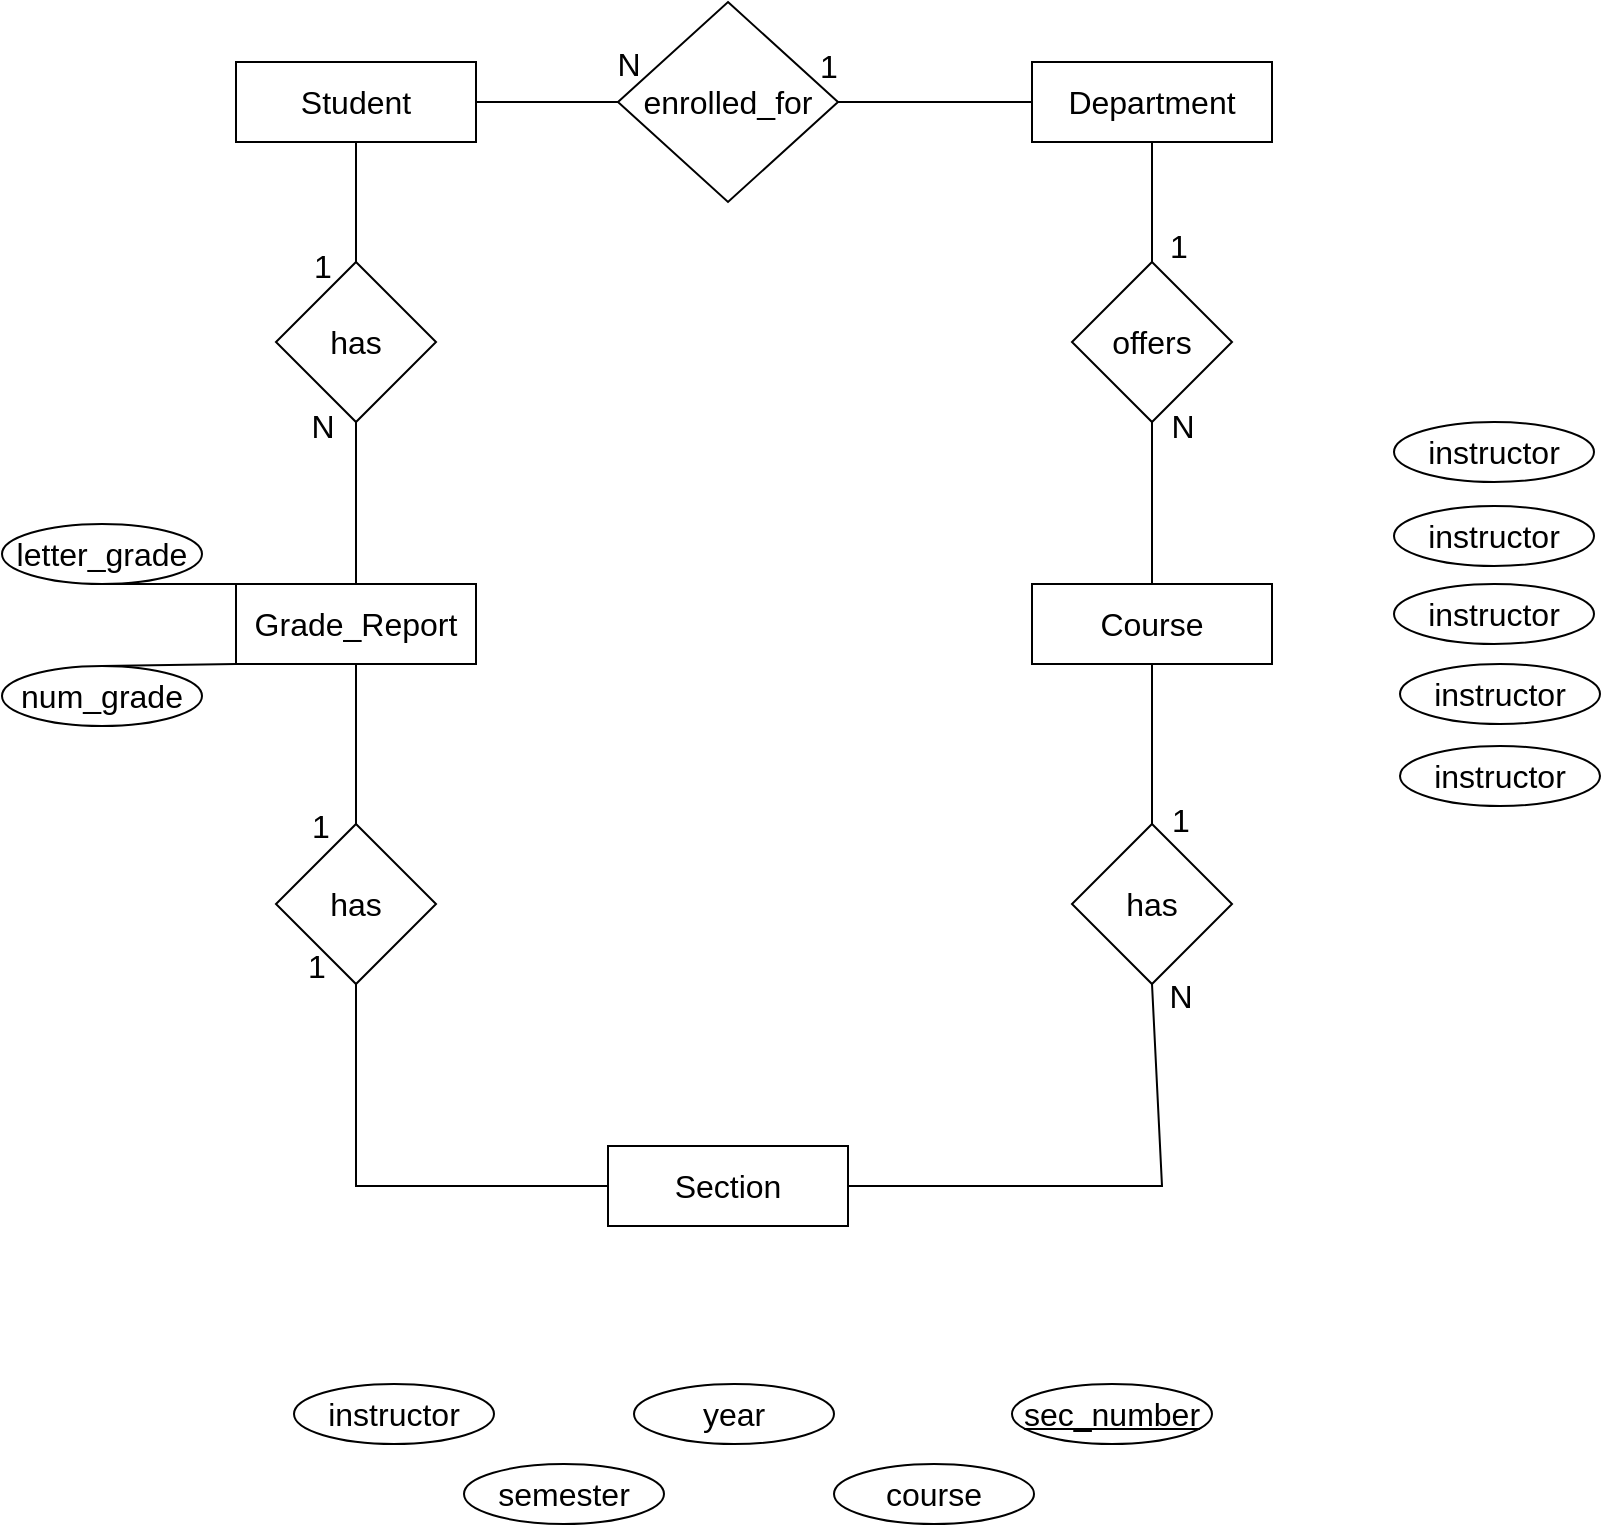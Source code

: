 <mxfile version="17.4.0" type="github">
  <diagram id="R2lEEEUBdFMjLlhIrx00" name="Page-1">
    <mxGraphModel dx="1738" dy="1022" grid="1" gridSize="10" guides="1" tooltips="1" connect="1" arrows="1" fold="1" page="1" pageScale="1" pageWidth="850" pageHeight="1100" math="0" shadow="0" extFonts="Permanent Marker^https://fonts.googleapis.com/css?family=Permanent+Marker">
      <root>
        <mxCell id="0" />
        <mxCell id="1" parent="0" />
        <mxCell id="SYq3K_fjWCFQIKyLRXwa-1" value="Student" style="rounded=0;whiteSpace=wrap;html=1;fontSize=16;" vertex="1" parent="1">
          <mxGeometry x="137" y="218" width="120" height="40" as="geometry" />
        </mxCell>
        <mxCell id="SYq3K_fjWCFQIKyLRXwa-2" value="Department" style="rounded=0;whiteSpace=wrap;html=1;fontSize=16;" vertex="1" parent="1">
          <mxGeometry x="535" y="218" width="120" height="40" as="geometry" />
        </mxCell>
        <mxCell id="SYq3K_fjWCFQIKyLRXwa-3" value="Grade_Report" style="rounded=0;whiteSpace=wrap;html=1;fontSize=16;" vertex="1" parent="1">
          <mxGeometry x="137" y="479" width="120" height="40" as="geometry" />
        </mxCell>
        <mxCell id="SYq3K_fjWCFQIKyLRXwa-4" value="Course" style="rounded=0;whiteSpace=wrap;html=1;fontSize=16;" vertex="1" parent="1">
          <mxGeometry x="535" y="479" width="120" height="40" as="geometry" />
        </mxCell>
        <mxCell id="SYq3K_fjWCFQIKyLRXwa-5" value="Section" style="rounded=0;whiteSpace=wrap;html=1;fontSize=16;" vertex="1" parent="1">
          <mxGeometry x="323" y="760" width="120" height="40" as="geometry" />
        </mxCell>
        <mxCell id="SYq3K_fjWCFQIKyLRXwa-6" value="has" style="rhombus;whiteSpace=wrap;html=1;fontSize=16;rounded=0;" vertex="1" parent="1">
          <mxGeometry x="555" y="599" width="80" height="80" as="geometry" />
        </mxCell>
        <mxCell id="SYq3K_fjWCFQIKyLRXwa-9" value="has" style="rhombus;whiteSpace=wrap;html=1;fontSize=16;rounded=0;" vertex="1" parent="1">
          <mxGeometry x="157" y="599" width="80" height="80" as="geometry" />
        </mxCell>
        <mxCell id="SYq3K_fjWCFQIKyLRXwa-13" value="has" style="rhombus;whiteSpace=wrap;html=1;fontSize=16;rounded=0;" vertex="1" parent="1">
          <mxGeometry x="157" y="318" width="80" height="80" as="geometry" />
        </mxCell>
        <mxCell id="SYq3K_fjWCFQIKyLRXwa-16" value="offers" style="rhombus;whiteSpace=wrap;html=1;fontSize=16;rounded=0;" vertex="1" parent="1">
          <mxGeometry x="555" y="318" width="80" height="80" as="geometry" />
        </mxCell>
        <mxCell id="SYq3K_fjWCFQIKyLRXwa-18" value="enrolled_for" style="rhombus;whiteSpace=wrap;html=1;fontSize=16;rounded=0;" vertex="1" parent="1">
          <mxGeometry x="328" y="188" width="110" height="100" as="geometry" />
        </mxCell>
        <mxCell id="SYq3K_fjWCFQIKyLRXwa-20" value="" style="endArrow=none;html=1;rounded=0;fontSize=16;exitX=1;exitY=0.5;exitDx=0;exitDy=0;entryX=0;entryY=0.5;entryDx=0;entryDy=0;" edge="1" parent="1" source="SYq3K_fjWCFQIKyLRXwa-1" target="SYq3K_fjWCFQIKyLRXwa-18">
          <mxGeometry width="50" height="50" relative="1" as="geometry">
            <mxPoint x="400" y="508" as="sourcePoint" />
            <mxPoint x="450" y="458" as="targetPoint" />
          </mxGeometry>
        </mxCell>
        <mxCell id="SYq3K_fjWCFQIKyLRXwa-21" value="" style="endArrow=none;html=1;rounded=0;fontSize=16;exitX=1;exitY=0.5;exitDx=0;exitDy=0;entryX=0;entryY=0.5;entryDx=0;entryDy=0;" edge="1" parent="1" source="SYq3K_fjWCFQIKyLRXwa-18" target="SYq3K_fjWCFQIKyLRXwa-2">
          <mxGeometry width="50" height="50" relative="1" as="geometry">
            <mxPoint x="250" y="248" as="sourcePoint" />
            <mxPoint x="375" y="248" as="targetPoint" />
          </mxGeometry>
        </mxCell>
        <mxCell id="SYq3K_fjWCFQIKyLRXwa-22" value="" style="endArrow=none;html=1;rounded=0;fontSize=16;entryX=0.5;entryY=1;entryDx=0;entryDy=0;exitX=0.5;exitY=0;exitDx=0;exitDy=0;" edge="1" parent="1" source="SYq3K_fjWCFQIKyLRXwa-13" target="SYq3K_fjWCFQIKyLRXwa-1">
          <mxGeometry width="50" height="50" relative="1" as="geometry">
            <mxPoint x="400" y="508" as="sourcePoint" />
            <mxPoint x="450" y="458" as="targetPoint" />
          </mxGeometry>
        </mxCell>
        <mxCell id="SYq3K_fjWCFQIKyLRXwa-23" value="" style="endArrow=none;html=1;rounded=0;fontSize=16;entryX=0.5;entryY=1;entryDx=0;entryDy=0;exitX=0.5;exitY=0;exitDx=0;exitDy=0;" edge="1" parent="1" source="SYq3K_fjWCFQIKyLRXwa-3" target="SYq3K_fjWCFQIKyLRXwa-13">
          <mxGeometry width="50" height="50" relative="1" as="geometry">
            <mxPoint x="400" y="450" as="sourcePoint" />
            <mxPoint x="450" y="400" as="targetPoint" />
          </mxGeometry>
        </mxCell>
        <mxCell id="SYq3K_fjWCFQIKyLRXwa-24" value="" style="endArrow=none;html=1;rounded=0;fontSize=16;entryX=0.5;entryY=1;entryDx=0;entryDy=0;exitX=0.5;exitY=0;exitDx=0;exitDy=0;" edge="1" parent="1" source="SYq3K_fjWCFQIKyLRXwa-4" target="SYq3K_fjWCFQIKyLRXwa-16">
          <mxGeometry width="50" height="50" relative="1" as="geometry">
            <mxPoint x="335" y="450" as="sourcePoint" />
            <mxPoint x="385" y="400" as="targetPoint" />
          </mxGeometry>
        </mxCell>
        <mxCell id="SYq3K_fjWCFQIKyLRXwa-25" value="" style="endArrow=none;html=1;rounded=0;fontSize=16;entryX=0.5;entryY=1;entryDx=0;entryDy=0;exitX=0.5;exitY=0;exitDx=0;exitDy=0;" edge="1" parent="1" source="SYq3K_fjWCFQIKyLRXwa-16" target="SYq3K_fjWCFQIKyLRXwa-2">
          <mxGeometry width="50" height="50" relative="1" as="geometry">
            <mxPoint x="335" y="508" as="sourcePoint" />
            <mxPoint x="385" y="458" as="targetPoint" />
          </mxGeometry>
        </mxCell>
        <mxCell id="SYq3K_fjWCFQIKyLRXwa-26" value="" style="endArrow=none;html=1;rounded=0;fontSize=16;entryX=0.5;entryY=1;entryDx=0;entryDy=0;exitX=0.5;exitY=0;exitDx=0;exitDy=0;" edge="1" parent="1" source="SYq3K_fjWCFQIKyLRXwa-9" target="SYq3K_fjWCFQIKyLRXwa-3">
          <mxGeometry width="50" height="50" relative="1" as="geometry">
            <mxPoint x="400" y="450" as="sourcePoint" />
            <mxPoint x="450" y="400" as="targetPoint" />
          </mxGeometry>
        </mxCell>
        <mxCell id="SYq3K_fjWCFQIKyLRXwa-27" value="" style="endArrow=none;html=1;rounded=0;fontSize=16;entryX=0.5;entryY=1;entryDx=0;entryDy=0;exitX=0.5;exitY=0;exitDx=0;exitDy=0;" edge="1" parent="1" source="SYq3K_fjWCFQIKyLRXwa-6" target="SYq3K_fjWCFQIKyLRXwa-4">
          <mxGeometry width="50" height="50" relative="1" as="geometry">
            <mxPoint x="335" y="680" as="sourcePoint" />
            <mxPoint x="385" y="630" as="targetPoint" />
          </mxGeometry>
        </mxCell>
        <mxCell id="SYq3K_fjWCFQIKyLRXwa-28" value="" style="endArrow=none;html=1;rounded=0;fontSize=16;exitX=0.5;exitY=1;exitDx=0;exitDy=0;entryX=0;entryY=0.5;entryDx=0;entryDy=0;" edge="1" parent="1" source="SYq3K_fjWCFQIKyLRXwa-9" target="SYq3K_fjWCFQIKyLRXwa-5">
          <mxGeometry width="50" height="50" relative="1" as="geometry">
            <mxPoint x="400" y="560" as="sourcePoint" />
            <mxPoint x="450" y="510" as="targetPoint" />
            <Array as="points">
              <mxPoint x="197" y="780" />
            </Array>
          </mxGeometry>
        </mxCell>
        <mxCell id="SYq3K_fjWCFQIKyLRXwa-29" value="" style="endArrow=none;html=1;rounded=0;fontSize=16;entryX=0.5;entryY=1;entryDx=0;entryDy=0;exitX=1;exitY=0.5;exitDx=0;exitDy=0;" edge="1" parent="1" source="SYq3K_fjWCFQIKyLRXwa-5" target="SYq3K_fjWCFQIKyLRXwa-6">
          <mxGeometry width="50" height="50" relative="1" as="geometry">
            <mxPoint x="400" y="560" as="sourcePoint" />
            <mxPoint x="450" y="510" as="targetPoint" />
            <Array as="points">
              <mxPoint x="600" y="780" />
            </Array>
          </mxGeometry>
        </mxCell>
        <mxCell id="SYq3K_fjWCFQIKyLRXwa-31" value="1" style="text;html=1;align=center;verticalAlign=middle;resizable=0;points=[];autosize=1;strokeColor=none;fillColor=none;fontSize=16;" vertex="1" parent="1">
          <mxGeometry x="423" y="210" width="20" height="20" as="geometry" />
        </mxCell>
        <mxCell id="SYq3K_fjWCFQIKyLRXwa-32" value="N" style="text;html=1;align=center;verticalAlign=middle;resizable=0;points=[];autosize=1;strokeColor=none;fillColor=none;fontSize=16;" vertex="1" parent="1">
          <mxGeometry x="318" y="209" width="30" height="20" as="geometry" />
        </mxCell>
        <mxCell id="SYq3K_fjWCFQIKyLRXwa-33" value="N" style="text;html=1;align=center;verticalAlign=middle;resizable=0;points=[];autosize=1;strokeColor=none;fillColor=none;fontSize=16;" vertex="1" parent="1">
          <mxGeometry x="165" y="390" width="30" height="20" as="geometry" />
        </mxCell>
        <mxCell id="SYq3K_fjWCFQIKyLRXwa-34" value="1" style="text;html=1;align=center;verticalAlign=middle;resizable=0;points=[];autosize=1;strokeColor=none;fillColor=none;fontSize=16;" vertex="1" parent="1">
          <mxGeometry x="170" y="310" width="20" height="20" as="geometry" />
        </mxCell>
        <mxCell id="SYq3K_fjWCFQIKyLRXwa-35" value="1" style="text;html=1;align=center;verticalAlign=middle;resizable=0;points=[];autosize=1;strokeColor=none;fillColor=none;fontSize=16;" vertex="1" parent="1">
          <mxGeometry x="167" y="660" width="20" height="20" as="geometry" />
        </mxCell>
        <mxCell id="SYq3K_fjWCFQIKyLRXwa-36" value="1" style="text;html=1;align=center;verticalAlign=middle;resizable=0;points=[];autosize=1;strokeColor=none;fillColor=none;fontSize=16;" vertex="1" parent="1">
          <mxGeometry x="169" y="590" width="20" height="20" as="geometry" />
        </mxCell>
        <mxCell id="SYq3K_fjWCFQIKyLRXwa-37" value="1" style="text;html=1;align=center;verticalAlign=middle;resizable=0;points=[];autosize=1;strokeColor=none;fillColor=none;fontSize=16;" vertex="1" parent="1">
          <mxGeometry x="599" y="587" width="20" height="20" as="geometry" />
        </mxCell>
        <mxCell id="SYq3K_fjWCFQIKyLRXwa-38" value="N" style="text;html=1;align=center;verticalAlign=middle;resizable=0;points=[];autosize=1;strokeColor=none;fillColor=none;fontSize=16;" vertex="1" parent="1">
          <mxGeometry x="594" y="675" width="30" height="20" as="geometry" />
        </mxCell>
        <mxCell id="SYq3K_fjWCFQIKyLRXwa-39" value="N" style="text;html=1;align=center;verticalAlign=middle;resizable=0;points=[];autosize=1;strokeColor=none;fillColor=none;fontSize=16;" vertex="1" parent="1">
          <mxGeometry x="595" y="390" width="30" height="20" as="geometry" />
        </mxCell>
        <mxCell id="SYq3K_fjWCFQIKyLRXwa-40" value="1" style="text;html=1;align=center;verticalAlign=middle;resizable=0;points=[];autosize=1;strokeColor=none;fillColor=none;fontSize=16;" vertex="1" parent="1">
          <mxGeometry x="598" y="300" width="20" height="20" as="geometry" />
        </mxCell>
        <mxCell id="SYq3K_fjWCFQIKyLRXwa-41" value="letter_grade" style="ellipse;whiteSpace=wrap;html=1;fontSize=16;" vertex="1" parent="1">
          <mxGeometry x="20" y="449" width="100" height="30" as="geometry" />
        </mxCell>
        <mxCell id="SYq3K_fjWCFQIKyLRXwa-42" value="num_grade" style="ellipse;whiteSpace=wrap;html=1;fontSize=16;" vertex="1" parent="1">
          <mxGeometry x="20" y="520" width="100" height="30" as="geometry" />
        </mxCell>
        <mxCell id="SYq3K_fjWCFQIKyLRXwa-43" value="" style="endArrow=none;html=1;rounded=0;fontSize=16;exitX=0;exitY=0;exitDx=0;exitDy=0;entryX=0.5;entryY=1;entryDx=0;entryDy=0;" edge="1" parent="1" source="SYq3K_fjWCFQIKyLRXwa-3" target="SYq3K_fjWCFQIKyLRXwa-41">
          <mxGeometry width="50" height="50" relative="1" as="geometry">
            <mxPoint x="400" y="500" as="sourcePoint" />
            <mxPoint x="450" y="450" as="targetPoint" />
          </mxGeometry>
        </mxCell>
        <mxCell id="SYq3K_fjWCFQIKyLRXwa-44" value="" style="endArrow=none;html=1;rounded=0;fontSize=16;exitX=0;exitY=1;exitDx=0;exitDy=0;entryX=0.5;entryY=0;entryDx=0;entryDy=0;" edge="1" parent="1" source="SYq3K_fjWCFQIKyLRXwa-3" target="SYq3K_fjWCFQIKyLRXwa-42">
          <mxGeometry width="50" height="50" relative="1" as="geometry">
            <mxPoint x="400" y="500" as="sourcePoint" />
            <mxPoint x="450" y="450" as="targetPoint" />
          </mxGeometry>
        </mxCell>
        <mxCell id="SYq3K_fjWCFQIKyLRXwa-45" value="instructor" style="ellipse;whiteSpace=wrap;html=1;fontSize=16;" vertex="1" parent="1">
          <mxGeometry x="166" y="879" width="100" height="30" as="geometry" />
        </mxCell>
        <mxCell id="SYq3K_fjWCFQIKyLRXwa-46" value="semester" style="ellipse;whiteSpace=wrap;html=1;fontSize=16;" vertex="1" parent="1">
          <mxGeometry x="251" y="919" width="100" height="30" as="geometry" />
        </mxCell>
        <mxCell id="SYq3K_fjWCFQIKyLRXwa-47" value="course" style="ellipse;whiteSpace=wrap;html=1;fontSize=16;" vertex="1" parent="1">
          <mxGeometry x="436" y="919" width="100" height="30" as="geometry" />
        </mxCell>
        <mxCell id="SYq3K_fjWCFQIKyLRXwa-48" value="year" style="ellipse;whiteSpace=wrap;html=1;fontSize=16;" vertex="1" parent="1">
          <mxGeometry x="336" y="879" width="100" height="30" as="geometry" />
        </mxCell>
        <mxCell id="SYq3K_fjWCFQIKyLRXwa-49" value="&lt;u&gt;sec_number&lt;/u&gt;" style="ellipse;whiteSpace=wrap;html=1;fontSize=16;" vertex="1" parent="1">
          <mxGeometry x="525" y="879" width="100" height="30" as="geometry" />
        </mxCell>
        <mxCell id="SYq3K_fjWCFQIKyLRXwa-50" value="instructor" style="ellipse;whiteSpace=wrap;html=1;fontSize=16;" vertex="1" parent="1">
          <mxGeometry x="719" y="519" width="100" height="30" as="geometry" />
        </mxCell>
        <mxCell id="SYq3K_fjWCFQIKyLRXwa-52" value="instructor" style="ellipse;whiteSpace=wrap;html=1;fontSize=16;" vertex="1" parent="1">
          <mxGeometry x="719" y="560" width="100" height="30" as="geometry" />
        </mxCell>
        <mxCell id="SYq3K_fjWCFQIKyLRXwa-54" value="instructor" style="ellipse;whiteSpace=wrap;html=1;fontSize=16;" vertex="1" parent="1">
          <mxGeometry x="716" y="479" width="100" height="30" as="geometry" />
        </mxCell>
        <mxCell id="SYq3K_fjWCFQIKyLRXwa-55" value="instructor" style="ellipse;whiteSpace=wrap;html=1;fontSize=16;" vertex="1" parent="1">
          <mxGeometry x="716" y="440" width="100" height="30" as="geometry" />
        </mxCell>
        <mxCell id="SYq3K_fjWCFQIKyLRXwa-56" value="instructor" style="ellipse;whiteSpace=wrap;html=1;fontSize=16;" vertex="1" parent="1">
          <mxGeometry x="716" y="398" width="100" height="30" as="geometry" />
        </mxCell>
      </root>
    </mxGraphModel>
  </diagram>
</mxfile>
